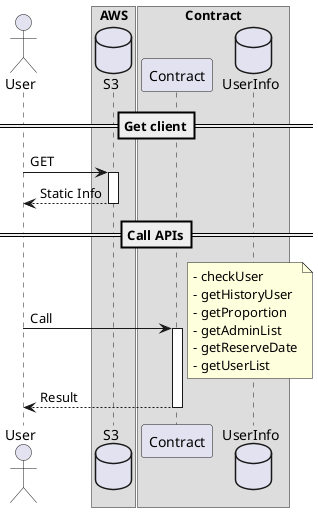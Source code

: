 @startuml
actor User as user
box AWS
    database S3 as web_server
end box
box Contract
    participant Contract as contract
    database UserInfo as user_info
end box

' Relations
==Get client==
user -> web_server: GET
activate web_server
user <-- web_server: Static Info
deactivate web_server

==Call APIs==
user -> contract: Call
activate contract
note right
    - checkUser
    - getHistoryUser
    - getProportion
    - getAdminList
    - getReserveDate
    - getUserList
end note
user <-- contract: Result
deactivate contract
@enduml